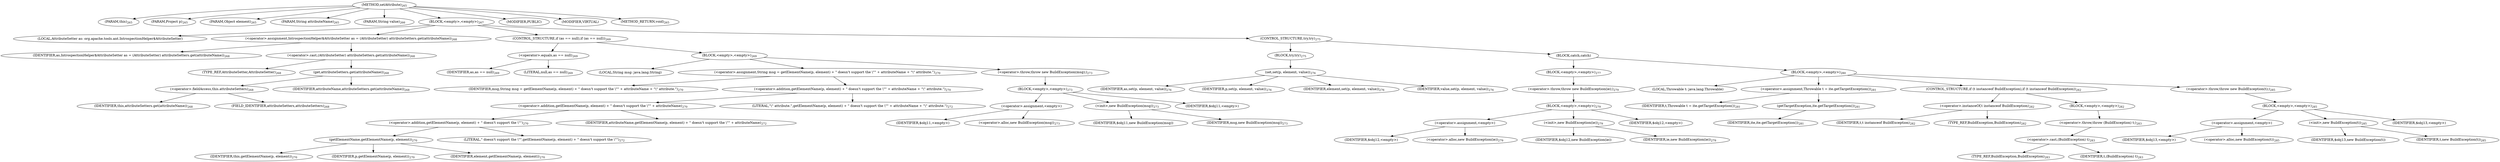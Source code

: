 digraph "setAttribute" {  
"597" [label = <(METHOD,setAttribute)<SUB>265</SUB>> ]
"15" [label = <(PARAM,this)<SUB>265</SUB>> ]
"598" [label = <(PARAM,Project p)<SUB>265</SUB>> ]
"599" [label = <(PARAM,Object element)<SUB>265</SUB>> ]
"600" [label = <(PARAM,String attributeName)<SUB>265</SUB>> ]
"601" [label = <(PARAM,String value)<SUB>266</SUB>> ]
"602" [label = <(BLOCK,&lt;empty&gt;,&lt;empty&gt;)<SUB>267</SUB>> ]
"603" [label = <(LOCAL,AttributeSetter as: org.apache.tools.ant.IntrospectionHelper$AttributeSetter)> ]
"604" [label = <(&lt;operator&gt;.assignment,IntrospectionHelper$AttributeSetter as = (AttributeSetter) attributeSetters.get(attributeName))<SUB>268</SUB>> ]
"605" [label = <(IDENTIFIER,as,IntrospectionHelper$AttributeSetter as = (AttributeSetter) attributeSetters.get(attributeName))<SUB>268</SUB>> ]
"606" [label = <(&lt;operator&gt;.cast,(AttributeSetter) attributeSetters.get(attributeName))<SUB>268</SUB>> ]
"607" [label = <(TYPE_REF,AttributeSetter,AttributeSetter)<SUB>268</SUB>> ]
"608" [label = <(get,attributeSetters.get(attributeName))<SUB>268</SUB>> ]
"609" [label = <(&lt;operator&gt;.fieldAccess,this.attributeSetters)<SUB>268</SUB>> ]
"610" [label = <(IDENTIFIER,this,attributeSetters.get(attributeName))<SUB>268</SUB>> ]
"611" [label = <(FIELD_IDENTIFIER,attributeSetters,attributeSetters)<SUB>268</SUB>> ]
"612" [label = <(IDENTIFIER,attributeName,attributeSetters.get(attributeName))<SUB>268</SUB>> ]
"613" [label = <(CONTROL_STRUCTURE,if (as == null),if (as == null))<SUB>269</SUB>> ]
"614" [label = <(&lt;operator&gt;.equals,as == null)<SUB>269</SUB>> ]
"615" [label = <(IDENTIFIER,as,as == null)<SUB>269</SUB>> ]
"616" [label = <(LITERAL,null,as == null)<SUB>269</SUB>> ]
"617" [label = <(BLOCK,&lt;empty&gt;,&lt;empty&gt;)<SUB>269</SUB>> ]
"618" [label = <(LOCAL,String msg: java.lang.String)> ]
"619" [label = <(&lt;operator&gt;.assignment,String msg = getElementName(p, element) + &quot; doesn't support the \&quot;&quot; + attributeName + &quot;\&quot; attribute.&quot;)<SUB>270</SUB>> ]
"620" [label = <(IDENTIFIER,msg,String msg = getElementName(p, element) + &quot; doesn't support the \&quot;&quot; + attributeName + &quot;\&quot; attribute.&quot;)<SUB>270</SUB>> ]
"621" [label = <(&lt;operator&gt;.addition,getElementName(p, element) + &quot; doesn't support the \&quot;&quot; + attributeName + &quot;\&quot; attribute.&quot;)<SUB>270</SUB>> ]
"622" [label = <(&lt;operator&gt;.addition,getElementName(p, element) + &quot; doesn't support the \&quot;&quot; + attributeName)<SUB>270</SUB>> ]
"623" [label = <(&lt;operator&gt;.addition,getElementName(p, element) + &quot; doesn't support the \&quot;&quot;)<SUB>270</SUB>> ]
"624" [label = <(getElementName,getElementName(p, element))<SUB>270</SUB>> ]
"14" [label = <(IDENTIFIER,this,getElementName(p, element))<SUB>270</SUB>> ]
"625" [label = <(IDENTIFIER,p,getElementName(p, element))<SUB>270</SUB>> ]
"626" [label = <(IDENTIFIER,element,getElementName(p, element))<SUB>270</SUB>> ]
"627" [label = <(LITERAL,&quot; doesn't support the \&quot;&quot;,getElementName(p, element) + &quot; doesn't support the \&quot;&quot;)<SUB>272</SUB>> ]
"628" [label = <(IDENTIFIER,attributeName,getElementName(p, element) + &quot; doesn't support the \&quot;&quot; + attributeName)<SUB>272</SUB>> ]
"629" [label = <(LITERAL,&quot;\&quot; attribute.&quot;,getElementName(p, element) + &quot; doesn't support the \&quot;&quot; + attributeName + &quot;\&quot; attribute.&quot;)<SUB>272</SUB>> ]
"630" [label = <(&lt;operator&gt;.throw,throw new BuildException(msg);)<SUB>273</SUB>> ]
"631" [label = <(BLOCK,&lt;empty&gt;,&lt;empty&gt;)<SUB>273</SUB>> ]
"632" [label = <(&lt;operator&gt;.assignment,&lt;empty&gt;)> ]
"633" [label = <(IDENTIFIER,$obj11,&lt;empty&gt;)> ]
"634" [label = <(&lt;operator&gt;.alloc,new BuildException(msg))<SUB>273</SUB>> ]
"635" [label = <(&lt;init&gt;,new BuildException(msg))<SUB>273</SUB>> ]
"636" [label = <(IDENTIFIER,$obj11,new BuildException(msg))> ]
"637" [label = <(IDENTIFIER,msg,new BuildException(msg))<SUB>273</SUB>> ]
"638" [label = <(IDENTIFIER,$obj11,&lt;empty&gt;)> ]
"639" [label = <(CONTROL_STRUCTURE,try,try)<SUB>275</SUB>> ]
"640" [label = <(BLOCK,try,try)<SUB>275</SUB>> ]
"641" [label = <(set,set(p, element, value))<SUB>276</SUB>> ]
"642" [label = <(IDENTIFIER,as,set(p, element, value))<SUB>276</SUB>> ]
"643" [label = <(IDENTIFIER,p,set(p, element, value))<SUB>276</SUB>> ]
"644" [label = <(IDENTIFIER,element,set(p, element, value))<SUB>276</SUB>> ]
"645" [label = <(IDENTIFIER,value,set(p, element, value))<SUB>276</SUB>> ]
"646" [label = <(BLOCK,catch,catch)> ]
"647" [label = <(BLOCK,&lt;empty&gt;,&lt;empty&gt;)<SUB>277</SUB>> ]
"648" [label = <(&lt;operator&gt;.throw,throw new BuildException(ie);)<SUB>279</SUB>> ]
"649" [label = <(BLOCK,&lt;empty&gt;,&lt;empty&gt;)<SUB>279</SUB>> ]
"650" [label = <(&lt;operator&gt;.assignment,&lt;empty&gt;)> ]
"651" [label = <(IDENTIFIER,$obj12,&lt;empty&gt;)> ]
"652" [label = <(&lt;operator&gt;.alloc,new BuildException(ie))<SUB>279</SUB>> ]
"653" [label = <(&lt;init&gt;,new BuildException(ie))<SUB>279</SUB>> ]
"654" [label = <(IDENTIFIER,$obj12,new BuildException(ie))> ]
"655" [label = <(IDENTIFIER,ie,new BuildException(ie))<SUB>279</SUB>> ]
"656" [label = <(IDENTIFIER,$obj12,&lt;empty&gt;)> ]
"657" [label = <(BLOCK,&lt;empty&gt;,&lt;empty&gt;)<SUB>280</SUB>> ]
"658" [label = <(LOCAL,Throwable t: java.lang.Throwable)> ]
"659" [label = <(&lt;operator&gt;.assignment,Throwable t = ite.getTargetException())<SUB>281</SUB>> ]
"660" [label = <(IDENTIFIER,t,Throwable t = ite.getTargetException())<SUB>281</SUB>> ]
"661" [label = <(getTargetException,ite.getTargetException())<SUB>281</SUB>> ]
"662" [label = <(IDENTIFIER,ite,ite.getTargetException())<SUB>281</SUB>> ]
"663" [label = <(CONTROL_STRUCTURE,if (t instanceof BuildException),if (t instanceof BuildException))<SUB>282</SUB>> ]
"664" [label = <(&lt;operator&gt;.instanceOf,t instanceof BuildException)<SUB>282</SUB>> ]
"665" [label = <(IDENTIFIER,t,t instanceof BuildException)<SUB>282</SUB>> ]
"666" [label = <(TYPE_REF,BuildException,BuildException)<SUB>282</SUB>> ]
"667" [label = <(BLOCK,&lt;empty&gt;,&lt;empty&gt;)<SUB>282</SUB>> ]
"668" [label = <(&lt;operator&gt;.throw,throw (BuildException) t;)<SUB>283</SUB>> ]
"669" [label = <(&lt;operator&gt;.cast,(BuildException) t)<SUB>283</SUB>> ]
"670" [label = <(TYPE_REF,BuildException,BuildException)<SUB>283</SUB>> ]
"671" [label = <(IDENTIFIER,t,(BuildException) t)<SUB>283</SUB>> ]
"672" [label = <(&lt;operator&gt;.throw,throw new BuildException(t);)<SUB>285</SUB>> ]
"673" [label = <(BLOCK,&lt;empty&gt;,&lt;empty&gt;)<SUB>285</SUB>> ]
"674" [label = <(&lt;operator&gt;.assignment,&lt;empty&gt;)> ]
"675" [label = <(IDENTIFIER,$obj13,&lt;empty&gt;)> ]
"676" [label = <(&lt;operator&gt;.alloc,new BuildException(t))<SUB>285</SUB>> ]
"677" [label = <(&lt;init&gt;,new BuildException(t))<SUB>285</SUB>> ]
"678" [label = <(IDENTIFIER,$obj13,new BuildException(t))> ]
"679" [label = <(IDENTIFIER,t,new BuildException(t))<SUB>285</SUB>> ]
"680" [label = <(IDENTIFIER,$obj13,&lt;empty&gt;)> ]
"681" [label = <(MODIFIER,PUBLIC)> ]
"682" [label = <(MODIFIER,VIRTUAL)> ]
"683" [label = <(METHOD_RETURN,void)<SUB>265</SUB>> ]
  "597" -> "15" 
  "597" -> "598" 
  "597" -> "599" 
  "597" -> "600" 
  "597" -> "601" 
  "597" -> "602" 
  "597" -> "681" 
  "597" -> "682" 
  "597" -> "683" 
  "602" -> "603" 
  "602" -> "604" 
  "602" -> "613" 
  "602" -> "639" 
  "604" -> "605" 
  "604" -> "606" 
  "606" -> "607" 
  "606" -> "608" 
  "608" -> "609" 
  "608" -> "612" 
  "609" -> "610" 
  "609" -> "611" 
  "613" -> "614" 
  "613" -> "617" 
  "614" -> "615" 
  "614" -> "616" 
  "617" -> "618" 
  "617" -> "619" 
  "617" -> "630" 
  "619" -> "620" 
  "619" -> "621" 
  "621" -> "622" 
  "621" -> "629" 
  "622" -> "623" 
  "622" -> "628" 
  "623" -> "624" 
  "623" -> "627" 
  "624" -> "14" 
  "624" -> "625" 
  "624" -> "626" 
  "630" -> "631" 
  "631" -> "632" 
  "631" -> "635" 
  "631" -> "638" 
  "632" -> "633" 
  "632" -> "634" 
  "635" -> "636" 
  "635" -> "637" 
  "639" -> "640" 
  "639" -> "646" 
  "640" -> "641" 
  "641" -> "642" 
  "641" -> "643" 
  "641" -> "644" 
  "641" -> "645" 
  "646" -> "647" 
  "646" -> "657" 
  "647" -> "648" 
  "648" -> "649" 
  "649" -> "650" 
  "649" -> "653" 
  "649" -> "656" 
  "650" -> "651" 
  "650" -> "652" 
  "653" -> "654" 
  "653" -> "655" 
  "657" -> "658" 
  "657" -> "659" 
  "657" -> "663" 
  "657" -> "672" 
  "659" -> "660" 
  "659" -> "661" 
  "661" -> "662" 
  "663" -> "664" 
  "663" -> "667" 
  "664" -> "665" 
  "664" -> "666" 
  "667" -> "668" 
  "668" -> "669" 
  "669" -> "670" 
  "669" -> "671" 
  "672" -> "673" 
  "673" -> "674" 
  "673" -> "677" 
  "673" -> "680" 
  "674" -> "675" 
  "674" -> "676" 
  "677" -> "678" 
  "677" -> "679" 
}
